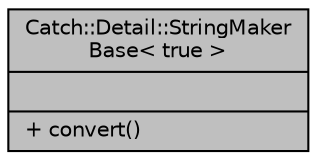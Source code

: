 digraph "Catch::Detail::StringMakerBase&lt; true &gt;"
{
  edge [fontname="Helvetica",fontsize="10",labelfontname="Helvetica",labelfontsize="10"];
  node [fontname="Helvetica",fontsize="10",shape=record];
  Node1 [label="{Catch::Detail::StringMaker\lBase\< true \>\n||+ convert()\l}",height=0.2,width=0.4,color="black", fillcolor="grey75", style="filled", fontcolor="black"];
}
